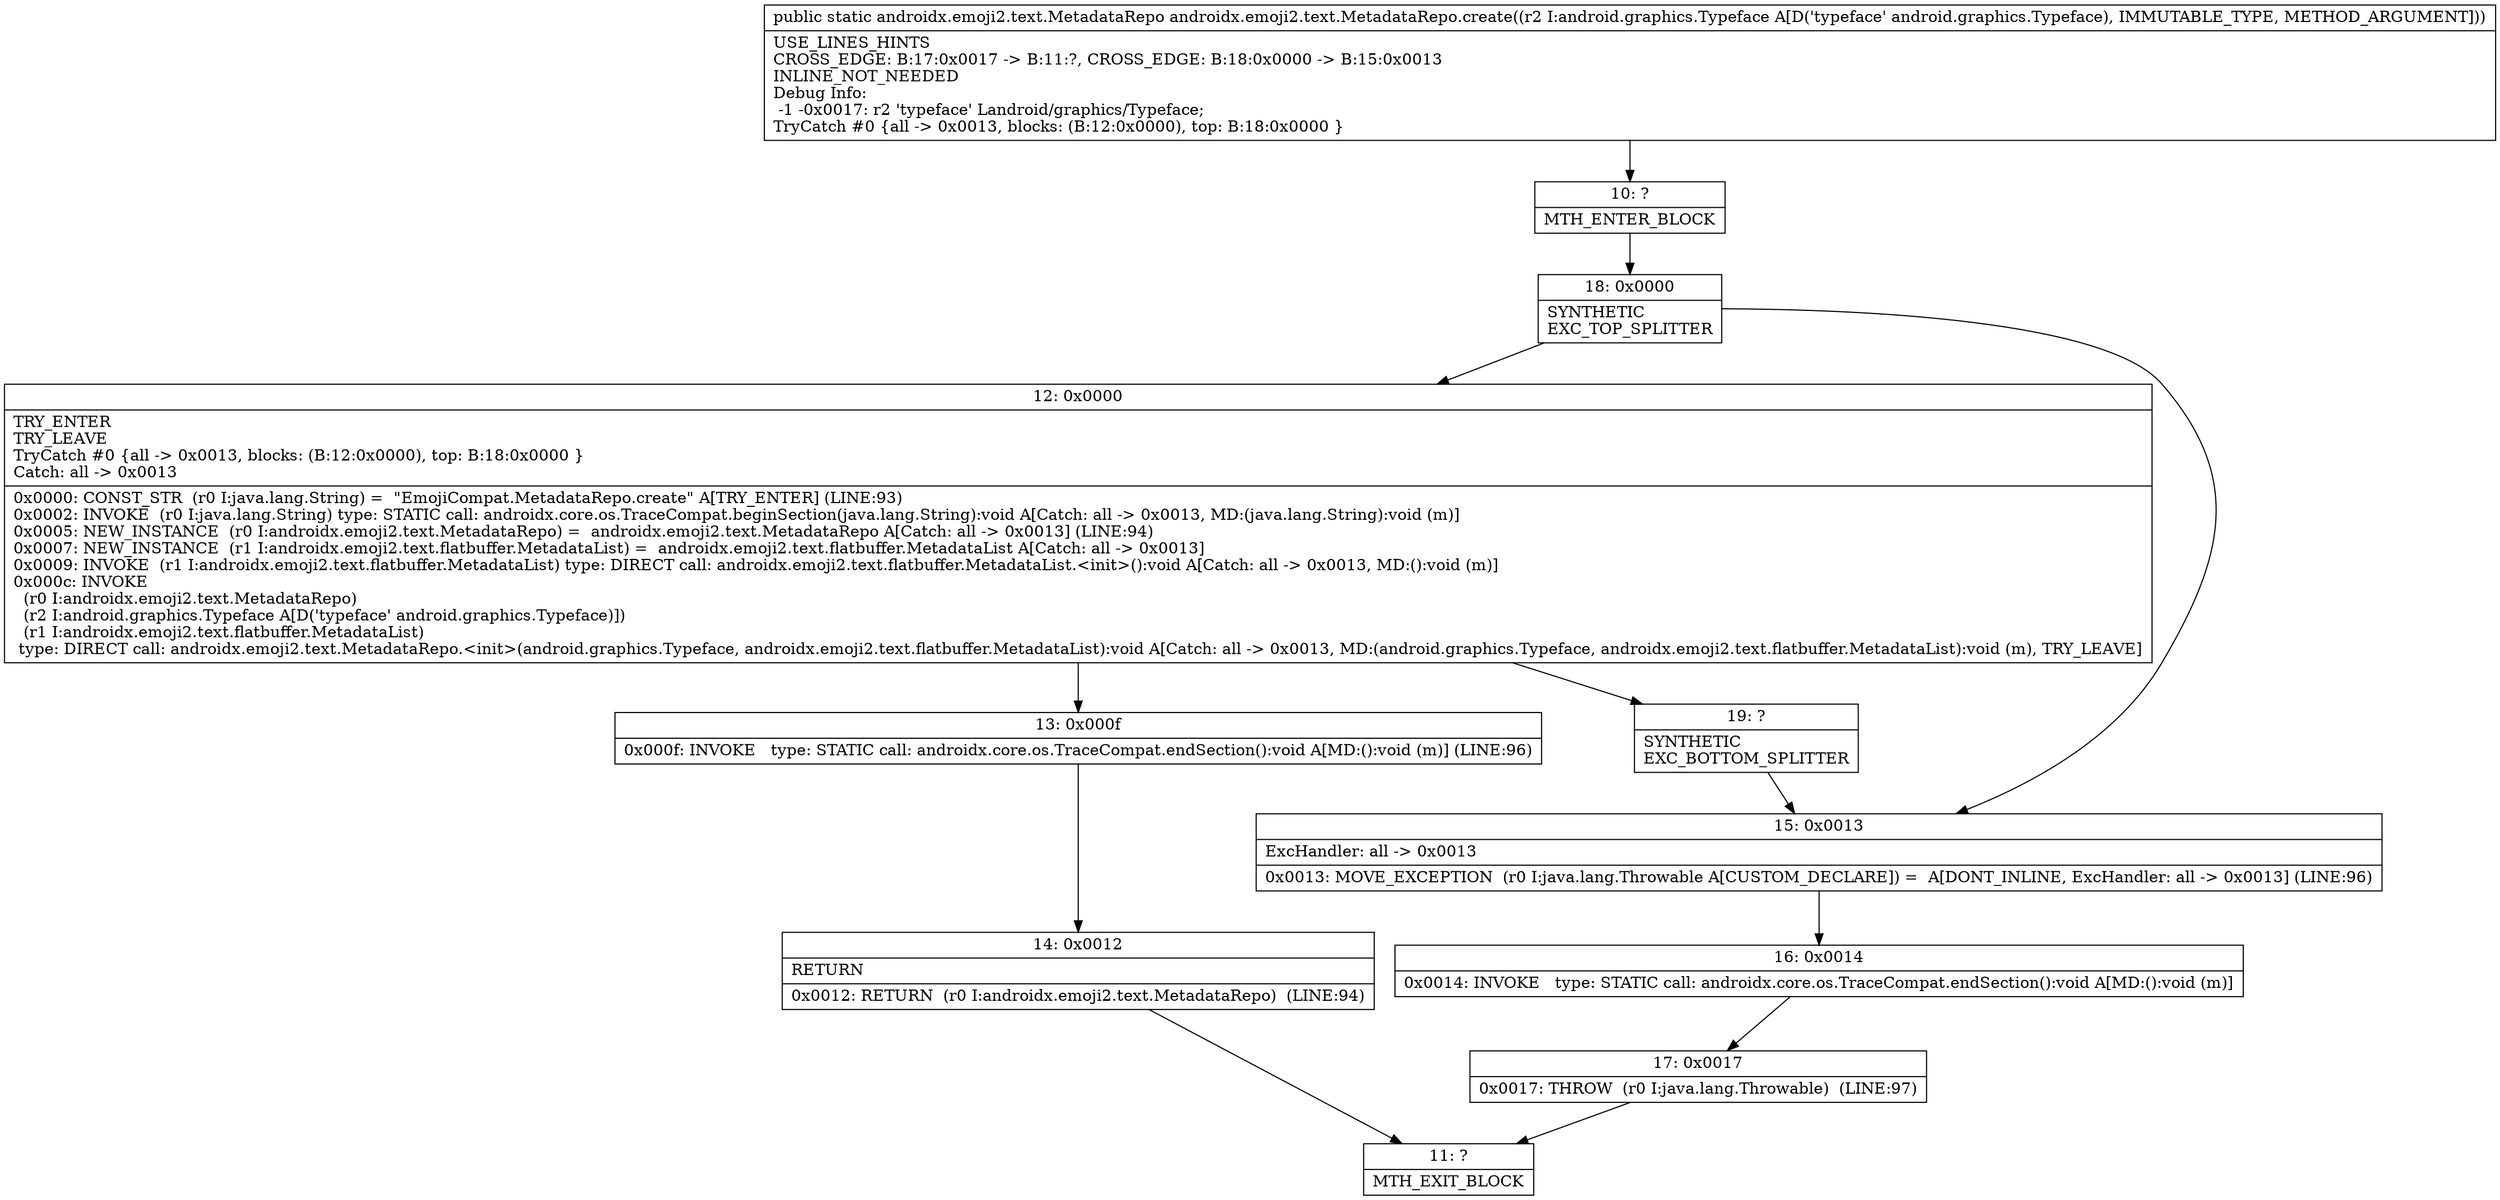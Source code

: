 digraph "CFG forandroidx.emoji2.text.MetadataRepo.create(Landroid\/graphics\/Typeface;)Landroidx\/emoji2\/text\/MetadataRepo;" {
Node_10 [shape=record,label="{10\:\ ?|MTH_ENTER_BLOCK\l}"];
Node_18 [shape=record,label="{18\:\ 0x0000|SYNTHETIC\lEXC_TOP_SPLITTER\l}"];
Node_12 [shape=record,label="{12\:\ 0x0000|TRY_ENTER\lTRY_LEAVE\lTryCatch #0 \{all \-\> 0x0013, blocks: (B:12:0x0000), top: B:18:0x0000 \}\lCatch: all \-\> 0x0013\l|0x0000: CONST_STR  (r0 I:java.lang.String) =  \"EmojiCompat.MetadataRepo.create\" A[TRY_ENTER] (LINE:93)\l0x0002: INVOKE  (r0 I:java.lang.String) type: STATIC call: androidx.core.os.TraceCompat.beginSection(java.lang.String):void A[Catch: all \-\> 0x0013, MD:(java.lang.String):void (m)]\l0x0005: NEW_INSTANCE  (r0 I:androidx.emoji2.text.MetadataRepo) =  androidx.emoji2.text.MetadataRepo A[Catch: all \-\> 0x0013] (LINE:94)\l0x0007: NEW_INSTANCE  (r1 I:androidx.emoji2.text.flatbuffer.MetadataList) =  androidx.emoji2.text.flatbuffer.MetadataList A[Catch: all \-\> 0x0013]\l0x0009: INVOKE  (r1 I:androidx.emoji2.text.flatbuffer.MetadataList) type: DIRECT call: androidx.emoji2.text.flatbuffer.MetadataList.\<init\>():void A[Catch: all \-\> 0x0013, MD:():void (m)]\l0x000c: INVOKE  \l  (r0 I:androidx.emoji2.text.MetadataRepo)\l  (r2 I:android.graphics.Typeface A[D('typeface' android.graphics.Typeface)])\l  (r1 I:androidx.emoji2.text.flatbuffer.MetadataList)\l type: DIRECT call: androidx.emoji2.text.MetadataRepo.\<init\>(android.graphics.Typeface, androidx.emoji2.text.flatbuffer.MetadataList):void A[Catch: all \-\> 0x0013, MD:(android.graphics.Typeface, androidx.emoji2.text.flatbuffer.MetadataList):void (m), TRY_LEAVE]\l}"];
Node_13 [shape=record,label="{13\:\ 0x000f|0x000f: INVOKE   type: STATIC call: androidx.core.os.TraceCompat.endSection():void A[MD:():void (m)] (LINE:96)\l}"];
Node_14 [shape=record,label="{14\:\ 0x0012|RETURN\l|0x0012: RETURN  (r0 I:androidx.emoji2.text.MetadataRepo)  (LINE:94)\l}"];
Node_11 [shape=record,label="{11\:\ ?|MTH_EXIT_BLOCK\l}"];
Node_19 [shape=record,label="{19\:\ ?|SYNTHETIC\lEXC_BOTTOM_SPLITTER\l}"];
Node_15 [shape=record,label="{15\:\ 0x0013|ExcHandler: all \-\> 0x0013\l|0x0013: MOVE_EXCEPTION  (r0 I:java.lang.Throwable A[CUSTOM_DECLARE]) =  A[DONT_INLINE, ExcHandler: all \-\> 0x0013] (LINE:96)\l}"];
Node_16 [shape=record,label="{16\:\ 0x0014|0x0014: INVOKE   type: STATIC call: androidx.core.os.TraceCompat.endSection():void A[MD:():void (m)]\l}"];
Node_17 [shape=record,label="{17\:\ 0x0017|0x0017: THROW  (r0 I:java.lang.Throwable)  (LINE:97)\l}"];
MethodNode[shape=record,label="{public static androidx.emoji2.text.MetadataRepo androidx.emoji2.text.MetadataRepo.create((r2 I:android.graphics.Typeface A[D('typeface' android.graphics.Typeface), IMMUTABLE_TYPE, METHOD_ARGUMENT]))  | USE_LINES_HINTS\lCROSS_EDGE: B:17:0x0017 \-\> B:11:?, CROSS_EDGE: B:18:0x0000 \-\> B:15:0x0013\lINLINE_NOT_NEEDED\lDebug Info:\l  \-1 \-0x0017: r2 'typeface' Landroid\/graphics\/Typeface;\lTryCatch #0 \{all \-\> 0x0013, blocks: (B:12:0x0000), top: B:18:0x0000 \}\l}"];
MethodNode -> Node_10;Node_10 -> Node_18;
Node_18 -> Node_12;
Node_18 -> Node_15;
Node_12 -> Node_13;
Node_12 -> Node_19;
Node_13 -> Node_14;
Node_14 -> Node_11;
Node_19 -> Node_15;
Node_15 -> Node_16;
Node_16 -> Node_17;
Node_17 -> Node_11;
}

